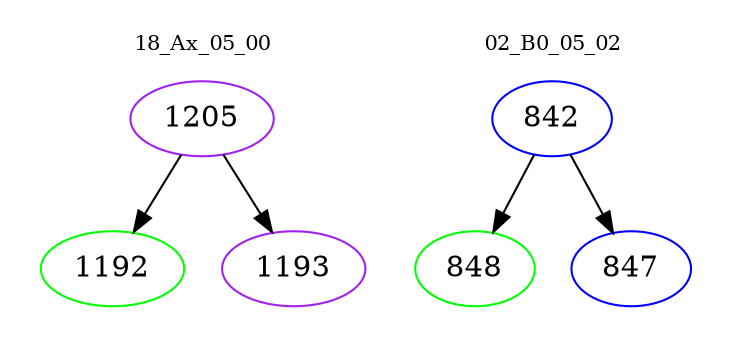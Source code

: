 digraph{
subgraph cluster_0 {
color = white
label = "18_Ax_05_00";
fontsize=10;
T0_1205 [label="1205", color="purple"]
T0_1205 -> T0_1192 [color="black"]
T0_1192 [label="1192", color="green"]
T0_1205 -> T0_1193 [color="black"]
T0_1193 [label="1193", color="purple"]
}
subgraph cluster_1 {
color = white
label = "02_B0_05_02";
fontsize=10;
T1_842 [label="842", color="blue"]
T1_842 -> T1_848 [color="black"]
T1_848 [label="848", color="green"]
T1_842 -> T1_847 [color="black"]
T1_847 [label="847", color="blue"]
}
}
